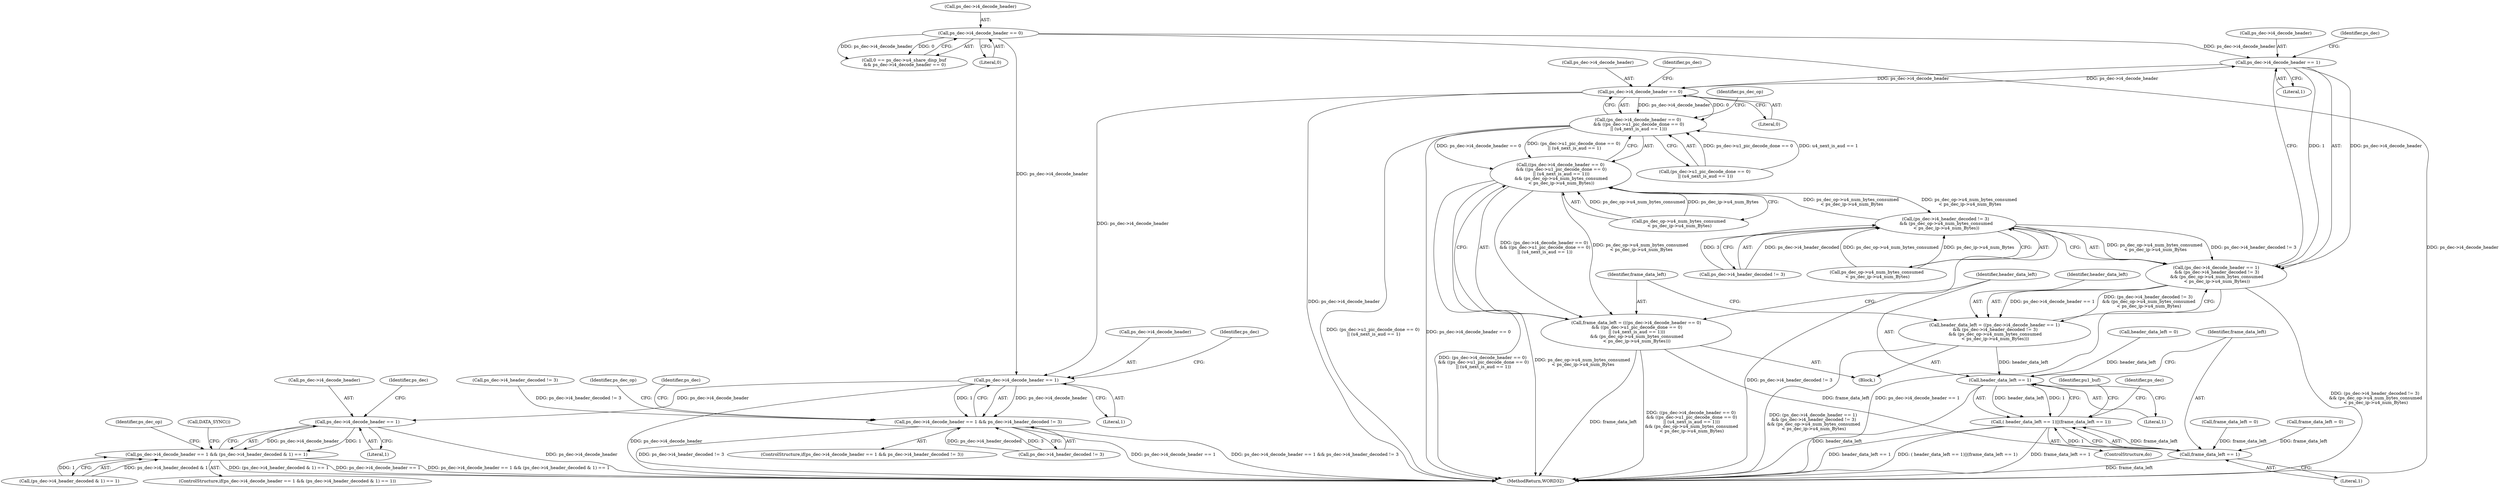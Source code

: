 digraph "0_Android_7554755536019e439433c515eeb44e701fb3bfb2@pointer" {
"1001405" [label="(Call,ps_dec->i4_decode_header == 1)"];
"1001427" [label="(Call,ps_dec->i4_decode_header == 0)"];
"1001405" [label="(Call,ps_dec->i4_decode_header == 1)"];
"1000361" [label="(Call,ps_dec->i4_decode_header == 0)"];
"1001404" [label="(Call,(ps_dec->i4_decode_header == 1)\n && (ps_dec->i4_header_decoded != 3)\n && (ps_dec_op->u4_num_bytes_consumed\n < ps_dec_ip->u4_num_Bytes))"];
"1001402" [label="(Call,header_data_left = ((ps_dec->i4_decode_header == 1)\n && (ps_dec->i4_header_decoded != 3)\n && (ps_dec_op->u4_num_bytes_consumed\n < ps_dec_ip->u4_num_Bytes)))"];
"1001449" [label="(Call,header_data_left == 1)"];
"1001448" [label="(Call,( header_data_left == 1)||(frame_data_left == 1))"];
"1001426" [label="(Call,(ps_dec->i4_decode_header == 0)\n && ((ps_dec->u1_pic_decode_done == 0)\n || (u4_next_is_aud == 1)))"];
"1001425" [label="(Call,((ps_dec->i4_decode_header == 0)\n && ((ps_dec->u1_pic_decode_done == 0)\n || (u4_next_is_aud == 1)))\n && (ps_dec_op->u4_num_bytes_consumed\n < ps_dec_ip->u4_num_Bytes))"];
"1001410" [label="(Call,(ps_dec->i4_header_decoded != 3)\n && (ps_dec_op->u4_num_bytes_consumed\n < ps_dec_ip->u4_num_Bytes))"];
"1001423" [label="(Call,frame_data_left = (((ps_dec->i4_decode_header == 0)\n && ((ps_dec->u1_pic_decode_done == 0)\n || (u4_next_is_aud == 1)))\n && (ps_dec_op->u4_num_bytes_consumed\n < ps_dec_ip->u4_num_Bytes)))"];
"1001452" [label="(Call,frame_data_left == 1)"];
"1001736" [label="(Call,ps_dec->i4_decode_header == 1)"];
"1001735" [label="(Call,ps_dec->i4_decode_header == 1 && ps_dec->i4_header_decoded != 3)"];
"1002067" [label="(Call,ps_dec->i4_decode_header == 1)"];
"1002066" [label="(Call,ps_dec->i4_decode_header == 1 && (ps_dec->i4_header_decoded & 1) == 1)"];
"1001432" [label="(Call,(ps_dec->u1_pic_decode_done == 0)\n || (u4_next_is_aud == 1))"];
"1001443" [label="(Identifier,ps_dec_op)"];
"1001431" [label="(Literal,0)"];
"1001453" [label="(Identifier,frame_data_left)"];
"1001756" [label="(Identifier,ps_dec)"];
"1001428" [label="(Call,ps_dec->i4_decode_header)"];
"1001448" [label="(Call,( header_data_left == 1)||(frame_data_left == 1))"];
"1002066" [label="(Call,ps_dec->i4_decode_header == 1 && (ps_dec->i4_header_decoded & 1) == 1)"];
"1001435" [label="(Identifier,ps_dec)"];
"1001402" [label="(Call,header_data_left = ((ps_dec->i4_decode_header == 1)\n && (ps_dec->i4_header_decoded != 3)\n && (ps_dec_op->u4_num_bytes_consumed\n < ps_dec_ip->u4_num_Bytes)))"];
"1001441" [label="(Call,ps_dec_op->u4_num_bytes_consumed\n < ps_dec_ip->u4_num_Bytes)"];
"1000365" [label="(Literal,0)"];
"1001403" [label="(Identifier,header_data_left)"];
"1000200" [label="(Call,frame_data_left = 0)"];
"1001404" [label="(Call,(ps_dec->i4_decode_header == 1)\n && (ps_dec->i4_header_decoded != 3)\n && (ps_dec_op->u4_num_bytes_consumed\n < ps_dec_ip->u4_num_Bytes))"];
"1000971" [label="(Block,)"];
"1002071" [label="(Literal,1)"];
"1001425" [label="(Call,((ps_dec->i4_decode_header == 0)\n && ((ps_dec->u1_pic_decode_done == 0)\n || (u4_next_is_aud == 1)))\n && (ps_dec_op->u4_num_bytes_consumed\n < ps_dec_ip->u4_num_Bytes))"];
"1001416" [label="(Call,ps_dec_op->u4_num_bytes_consumed\n < ps_dec_ip->u4_num_Bytes)"];
"1001735" [label="(Call,ps_dec->i4_decode_header == 1 && ps_dec->i4_header_decoded != 3)"];
"1001413" [label="(Identifier,ps_dec)"];
"1002082" [label="(Identifier,ps_dec_op)"];
"1001452" [label="(Call,frame_data_left == 1)"];
"1000196" [label="(Call,header_data_left = 0)"];
"1002068" [label="(Call,ps_dec->i4_decode_header)"];
"1001740" [label="(Literal,1)"];
"1001406" [label="(Call,ps_dec->i4_decode_header)"];
"1001734" [label="(ControlStructure,if(ps_dec->i4_decode_header == 1 && ps_dec->i4_header_decoded != 3))"];
"1002129" [label="(MethodReturn,WORD32)"];
"1001426" [label="(Call,(ps_dec->i4_decode_header == 0)\n && ((ps_dec->u1_pic_decode_done == 0)\n || (u4_next_is_aud == 1)))"];
"1001411" [label="(Call,ps_dec->i4_header_decoded != 3)"];
"1001427" [label="(Call,ps_dec->i4_decode_header == 0)"];
"1000974" [label="(Identifier,pu1_buf)"];
"1000362" [label="(Call,ps_dec->i4_decode_header)"];
"1001409" [label="(Literal,1)"];
"1000355" [label="(Call,0 == ps_dec->u4_share_disp_buf\n && ps_dec->i4_decode_header == 0)"];
"1001450" [label="(Identifier,header_data_left)"];
"1000361" [label="(Call,ps_dec->i4_decode_header == 0)"];
"1001275" [label="(Call,frame_data_left = 0)"];
"1001737" [label="(Call,ps_dec->i4_decode_header)"];
"1001410" [label="(Call,(ps_dec->i4_header_decoded != 3)\n && (ps_dec_op->u4_num_bytes_consumed\n < ps_dec_ip->u4_num_Bytes))"];
"1001423" [label="(Call,frame_data_left = (((ps_dec->i4_decode_header == 0)\n && ((ps_dec->u1_pic_decode_done == 0)\n || (u4_next_is_aud == 1)))\n && (ps_dec_op->u4_num_bytes_consumed\n < ps_dec_ip->u4_num_Bytes)))"];
"1001743" [label="(Identifier,ps_dec)"];
"1001424" [label="(Identifier,frame_data_left)"];
"1001721" [label="(Call,ps_dec->i4_header_decoded != 3)"];
"1000970" [label="(ControlStructure,do)"];
"1002067" [label="(Call,ps_dec->i4_decode_header == 1)"];
"1001749" [label="(Identifier,ps_dec_op)"];
"1002075" [label="(Identifier,ps_dec)"];
"1002072" [label="(Call,(ps_dec->i4_header_decoded & 1) == 1)"];
"1001459" [label="(Identifier,ps_dec)"];
"1002121" [label="(Call,DATA_SYNC())"];
"1002065" [label="(ControlStructure,if(ps_dec->i4_decode_header == 1 && (ps_dec->i4_header_decoded & 1) == 1))"];
"1001454" [label="(Literal,1)"];
"1001449" [label="(Call,header_data_left == 1)"];
"1001736" [label="(Call,ps_dec->i4_decode_header == 1)"];
"1001451" [label="(Literal,1)"];
"1001741" [label="(Call,ps_dec->i4_header_decoded != 3)"];
"1001405" [label="(Call,ps_dec->i4_decode_header == 1)"];
"1001405" -> "1001404"  [label="AST: "];
"1001405" -> "1001409"  [label="CFG: "];
"1001406" -> "1001405"  [label="AST: "];
"1001409" -> "1001405"  [label="AST: "];
"1001413" -> "1001405"  [label="CFG: "];
"1001404" -> "1001405"  [label="CFG: "];
"1001405" -> "1001404"  [label="DDG: ps_dec->i4_decode_header"];
"1001405" -> "1001404"  [label="DDG: 1"];
"1001427" -> "1001405"  [label="DDG: ps_dec->i4_decode_header"];
"1000361" -> "1001405"  [label="DDG: ps_dec->i4_decode_header"];
"1001405" -> "1001427"  [label="DDG: ps_dec->i4_decode_header"];
"1001427" -> "1001426"  [label="AST: "];
"1001427" -> "1001431"  [label="CFG: "];
"1001428" -> "1001427"  [label="AST: "];
"1001431" -> "1001427"  [label="AST: "];
"1001435" -> "1001427"  [label="CFG: "];
"1001426" -> "1001427"  [label="CFG: "];
"1001427" -> "1002129"  [label="DDG: ps_dec->i4_decode_header"];
"1001427" -> "1001426"  [label="DDG: ps_dec->i4_decode_header"];
"1001427" -> "1001426"  [label="DDG: 0"];
"1001427" -> "1001736"  [label="DDG: ps_dec->i4_decode_header"];
"1000361" -> "1000355"  [label="AST: "];
"1000361" -> "1000365"  [label="CFG: "];
"1000362" -> "1000361"  [label="AST: "];
"1000365" -> "1000361"  [label="AST: "];
"1000355" -> "1000361"  [label="CFG: "];
"1000361" -> "1002129"  [label="DDG: ps_dec->i4_decode_header"];
"1000361" -> "1000355"  [label="DDG: ps_dec->i4_decode_header"];
"1000361" -> "1000355"  [label="DDG: 0"];
"1000361" -> "1001736"  [label="DDG: ps_dec->i4_decode_header"];
"1001404" -> "1001402"  [label="AST: "];
"1001404" -> "1001410"  [label="CFG: "];
"1001410" -> "1001404"  [label="AST: "];
"1001402" -> "1001404"  [label="CFG: "];
"1001404" -> "1002129"  [label="DDG: ps_dec->i4_decode_header == 1"];
"1001404" -> "1002129"  [label="DDG: (ps_dec->i4_header_decoded != 3)\n && (ps_dec_op->u4_num_bytes_consumed\n < ps_dec_ip->u4_num_Bytes)"];
"1001404" -> "1001402"  [label="DDG: ps_dec->i4_decode_header == 1"];
"1001404" -> "1001402"  [label="DDG: (ps_dec->i4_header_decoded != 3)\n && (ps_dec_op->u4_num_bytes_consumed\n < ps_dec_ip->u4_num_Bytes)"];
"1001410" -> "1001404"  [label="DDG: ps_dec->i4_header_decoded != 3"];
"1001410" -> "1001404"  [label="DDG: ps_dec_op->u4_num_bytes_consumed\n < ps_dec_ip->u4_num_Bytes"];
"1001402" -> "1000971"  [label="AST: "];
"1001403" -> "1001402"  [label="AST: "];
"1001424" -> "1001402"  [label="CFG: "];
"1001402" -> "1002129"  [label="DDG: (ps_dec->i4_decode_header == 1)\n && (ps_dec->i4_header_decoded != 3)\n && (ps_dec_op->u4_num_bytes_consumed\n < ps_dec_ip->u4_num_Bytes)"];
"1001402" -> "1001449"  [label="DDG: header_data_left"];
"1001449" -> "1001448"  [label="AST: "];
"1001449" -> "1001451"  [label="CFG: "];
"1001450" -> "1001449"  [label="AST: "];
"1001451" -> "1001449"  [label="AST: "];
"1001453" -> "1001449"  [label="CFG: "];
"1001448" -> "1001449"  [label="CFG: "];
"1001449" -> "1002129"  [label="DDG: header_data_left"];
"1001449" -> "1001448"  [label="DDG: header_data_left"];
"1001449" -> "1001448"  [label="DDG: 1"];
"1000196" -> "1001449"  [label="DDG: header_data_left"];
"1001448" -> "1000970"  [label="AST: "];
"1001448" -> "1001452"  [label="CFG: "];
"1001452" -> "1001448"  [label="AST: "];
"1000974" -> "1001448"  [label="CFG: "];
"1001459" -> "1001448"  [label="CFG: "];
"1001448" -> "1002129"  [label="DDG: frame_data_left == 1"];
"1001448" -> "1002129"  [label="DDG: header_data_left == 1"];
"1001448" -> "1002129"  [label="DDG: ( header_data_left == 1)||(frame_data_left == 1)"];
"1001452" -> "1001448"  [label="DDG: frame_data_left"];
"1001452" -> "1001448"  [label="DDG: 1"];
"1001426" -> "1001425"  [label="AST: "];
"1001426" -> "1001432"  [label="CFG: "];
"1001432" -> "1001426"  [label="AST: "];
"1001443" -> "1001426"  [label="CFG: "];
"1001425" -> "1001426"  [label="CFG: "];
"1001426" -> "1002129"  [label="DDG: (ps_dec->u1_pic_decode_done == 0)\n || (u4_next_is_aud == 1)"];
"1001426" -> "1002129"  [label="DDG: ps_dec->i4_decode_header == 0"];
"1001426" -> "1001425"  [label="DDG: ps_dec->i4_decode_header == 0"];
"1001426" -> "1001425"  [label="DDG: (ps_dec->u1_pic_decode_done == 0)\n || (u4_next_is_aud == 1)"];
"1001432" -> "1001426"  [label="DDG: ps_dec->u1_pic_decode_done == 0"];
"1001432" -> "1001426"  [label="DDG: u4_next_is_aud == 1"];
"1001425" -> "1001423"  [label="AST: "];
"1001425" -> "1001441"  [label="CFG: "];
"1001441" -> "1001425"  [label="AST: "];
"1001423" -> "1001425"  [label="CFG: "];
"1001425" -> "1002129"  [label="DDG: (ps_dec->i4_decode_header == 0)\n && ((ps_dec->u1_pic_decode_done == 0)\n || (u4_next_is_aud == 1))"];
"1001425" -> "1002129"  [label="DDG: ps_dec_op->u4_num_bytes_consumed\n < ps_dec_ip->u4_num_Bytes"];
"1001425" -> "1001410"  [label="DDG: ps_dec_op->u4_num_bytes_consumed\n < ps_dec_ip->u4_num_Bytes"];
"1001425" -> "1001423"  [label="DDG: (ps_dec->i4_decode_header == 0)\n && ((ps_dec->u1_pic_decode_done == 0)\n || (u4_next_is_aud == 1))"];
"1001425" -> "1001423"  [label="DDG: ps_dec_op->u4_num_bytes_consumed\n < ps_dec_ip->u4_num_Bytes"];
"1001441" -> "1001425"  [label="DDG: ps_dec_op->u4_num_bytes_consumed"];
"1001441" -> "1001425"  [label="DDG: ps_dec_ip->u4_num_Bytes"];
"1001410" -> "1001425"  [label="DDG: ps_dec_op->u4_num_bytes_consumed\n < ps_dec_ip->u4_num_Bytes"];
"1001410" -> "1001411"  [label="CFG: "];
"1001410" -> "1001416"  [label="CFG: "];
"1001411" -> "1001410"  [label="AST: "];
"1001416" -> "1001410"  [label="AST: "];
"1001410" -> "1002129"  [label="DDG: ps_dec->i4_header_decoded != 3"];
"1001411" -> "1001410"  [label="DDG: ps_dec->i4_header_decoded"];
"1001411" -> "1001410"  [label="DDG: 3"];
"1001416" -> "1001410"  [label="DDG: ps_dec_op->u4_num_bytes_consumed"];
"1001416" -> "1001410"  [label="DDG: ps_dec_ip->u4_num_Bytes"];
"1001423" -> "1000971"  [label="AST: "];
"1001424" -> "1001423"  [label="AST: "];
"1001450" -> "1001423"  [label="CFG: "];
"1001423" -> "1002129"  [label="DDG: ((ps_dec->i4_decode_header == 0)\n && ((ps_dec->u1_pic_decode_done == 0)\n || (u4_next_is_aud == 1)))\n && (ps_dec_op->u4_num_bytes_consumed\n < ps_dec_ip->u4_num_Bytes)"];
"1001423" -> "1002129"  [label="DDG: frame_data_left"];
"1001423" -> "1001452"  [label="DDG: frame_data_left"];
"1001452" -> "1001454"  [label="CFG: "];
"1001453" -> "1001452"  [label="AST: "];
"1001454" -> "1001452"  [label="AST: "];
"1001452" -> "1002129"  [label="DDG: frame_data_left"];
"1000200" -> "1001452"  [label="DDG: frame_data_left"];
"1001275" -> "1001452"  [label="DDG: frame_data_left"];
"1001736" -> "1001735"  [label="AST: "];
"1001736" -> "1001740"  [label="CFG: "];
"1001737" -> "1001736"  [label="AST: "];
"1001740" -> "1001736"  [label="AST: "];
"1001743" -> "1001736"  [label="CFG: "];
"1001735" -> "1001736"  [label="CFG: "];
"1001736" -> "1002129"  [label="DDG: ps_dec->i4_decode_header"];
"1001736" -> "1001735"  [label="DDG: ps_dec->i4_decode_header"];
"1001736" -> "1001735"  [label="DDG: 1"];
"1001736" -> "1002067"  [label="DDG: ps_dec->i4_decode_header"];
"1001735" -> "1001734"  [label="AST: "];
"1001735" -> "1001741"  [label="CFG: "];
"1001741" -> "1001735"  [label="AST: "];
"1001749" -> "1001735"  [label="CFG: "];
"1001756" -> "1001735"  [label="CFG: "];
"1001735" -> "1002129"  [label="DDG: ps_dec->i4_decode_header == 1 && ps_dec->i4_header_decoded != 3"];
"1001735" -> "1002129"  [label="DDG: ps_dec->i4_header_decoded != 3"];
"1001735" -> "1002129"  [label="DDG: ps_dec->i4_decode_header == 1"];
"1001721" -> "1001735"  [label="DDG: ps_dec->i4_header_decoded != 3"];
"1001741" -> "1001735"  [label="DDG: ps_dec->i4_header_decoded"];
"1001741" -> "1001735"  [label="DDG: 3"];
"1002067" -> "1002066"  [label="AST: "];
"1002067" -> "1002071"  [label="CFG: "];
"1002068" -> "1002067"  [label="AST: "];
"1002071" -> "1002067"  [label="AST: "];
"1002075" -> "1002067"  [label="CFG: "];
"1002066" -> "1002067"  [label="CFG: "];
"1002067" -> "1002129"  [label="DDG: ps_dec->i4_decode_header"];
"1002067" -> "1002066"  [label="DDG: ps_dec->i4_decode_header"];
"1002067" -> "1002066"  [label="DDG: 1"];
"1002066" -> "1002065"  [label="AST: "];
"1002066" -> "1002072"  [label="CFG: "];
"1002072" -> "1002066"  [label="AST: "];
"1002082" -> "1002066"  [label="CFG: "];
"1002121" -> "1002066"  [label="CFG: "];
"1002066" -> "1002129"  [label="DDG: (ps_dec->i4_header_decoded & 1) == 1"];
"1002066" -> "1002129"  [label="DDG: ps_dec->i4_decode_header == 1"];
"1002066" -> "1002129"  [label="DDG: ps_dec->i4_decode_header == 1 && (ps_dec->i4_header_decoded & 1) == 1"];
"1002072" -> "1002066"  [label="DDG: ps_dec->i4_header_decoded & 1"];
"1002072" -> "1002066"  [label="DDG: 1"];
}
